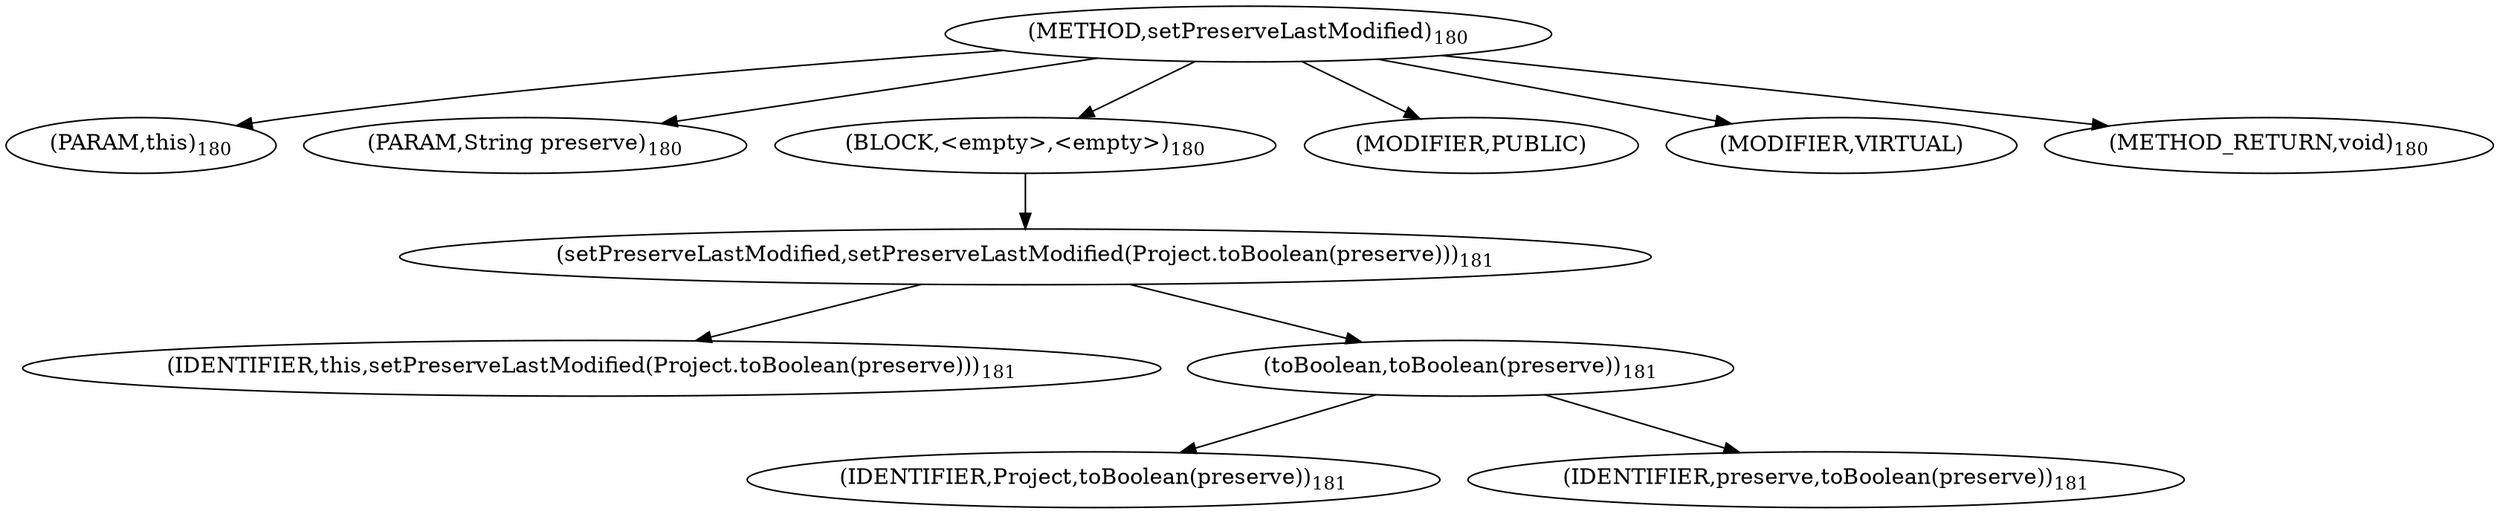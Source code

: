 digraph "setPreserveLastModified" {  
"330" [label = <(METHOD,setPreserveLastModified)<SUB>180</SUB>> ]
"14" [label = <(PARAM,this)<SUB>180</SUB>> ]
"331" [label = <(PARAM,String preserve)<SUB>180</SUB>> ]
"332" [label = <(BLOCK,&lt;empty&gt;,&lt;empty&gt;)<SUB>180</SUB>> ]
"333" [label = <(setPreserveLastModified,setPreserveLastModified(Project.toBoolean(preserve)))<SUB>181</SUB>> ]
"13" [label = <(IDENTIFIER,this,setPreserveLastModified(Project.toBoolean(preserve)))<SUB>181</SUB>> ]
"334" [label = <(toBoolean,toBoolean(preserve))<SUB>181</SUB>> ]
"335" [label = <(IDENTIFIER,Project,toBoolean(preserve))<SUB>181</SUB>> ]
"336" [label = <(IDENTIFIER,preserve,toBoolean(preserve))<SUB>181</SUB>> ]
"337" [label = <(MODIFIER,PUBLIC)> ]
"338" [label = <(MODIFIER,VIRTUAL)> ]
"339" [label = <(METHOD_RETURN,void)<SUB>180</SUB>> ]
  "330" -> "14" 
  "330" -> "331" 
  "330" -> "332" 
  "330" -> "337" 
  "330" -> "338" 
  "330" -> "339" 
  "332" -> "333" 
  "333" -> "13" 
  "333" -> "334" 
  "334" -> "335" 
  "334" -> "336" 
}
